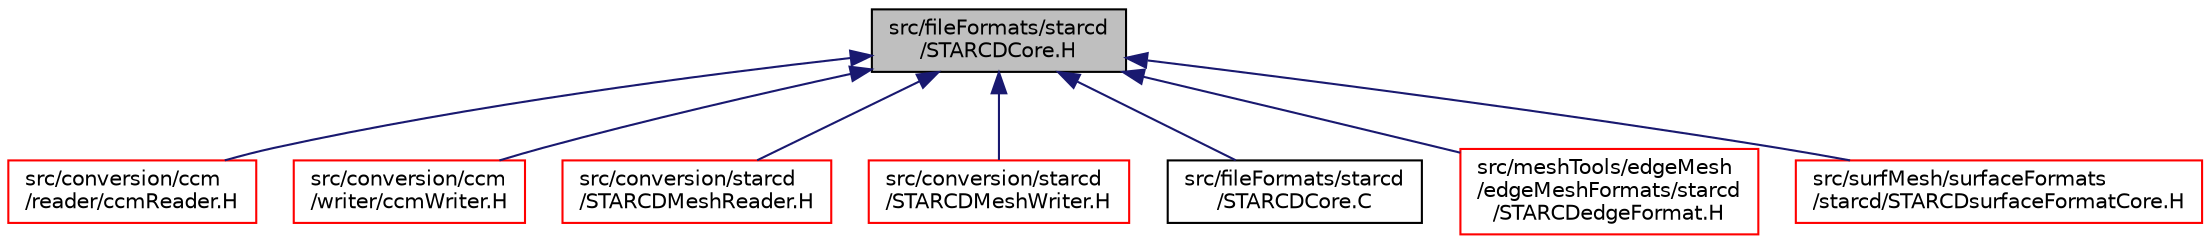 digraph "src/fileFormats/starcd/STARCDCore.H"
{
  bgcolor="transparent";
  edge [fontname="Helvetica",fontsize="10",labelfontname="Helvetica",labelfontsize="10"];
  node [fontname="Helvetica",fontsize="10",shape=record];
  Node1 [label="src/fileFormats/starcd\l/STARCDCore.H",height=0.2,width=0.4,color="black", fillcolor="grey75", style="filled" fontcolor="black"];
  Node1 -> Node2 [dir="back",color="midnightblue",fontsize="10",style="solid",fontname="Helvetica"];
  Node2 [label="src/conversion/ccm\l/reader/ccmReader.H",height=0.2,width=0.4,color="red",URL="$ccmReader_8H.html"];
  Node1 -> Node3 [dir="back",color="midnightblue",fontsize="10",style="solid",fontname="Helvetica"];
  Node3 [label="src/conversion/ccm\l/writer/ccmWriter.H",height=0.2,width=0.4,color="red",URL="$ccmWriter_8H.html"];
  Node1 -> Node4 [dir="back",color="midnightblue",fontsize="10",style="solid",fontname="Helvetica"];
  Node4 [label="src/conversion/starcd\l/STARCDMeshReader.H",height=0.2,width=0.4,color="red",URL="$STARCDMeshReader_8H.html"];
  Node1 -> Node5 [dir="back",color="midnightblue",fontsize="10",style="solid",fontname="Helvetica"];
  Node5 [label="src/conversion/starcd\l/STARCDMeshWriter.H",height=0.2,width=0.4,color="red",URL="$STARCDMeshWriter_8H.html"];
  Node1 -> Node6 [dir="back",color="midnightblue",fontsize="10",style="solid",fontname="Helvetica"];
  Node6 [label="src/fileFormats/starcd\l/STARCDCore.C",height=0.2,width=0.4,color="black",URL="$STARCDCore_8C.html"];
  Node1 -> Node7 [dir="back",color="midnightblue",fontsize="10",style="solid",fontname="Helvetica"];
  Node7 [label="src/meshTools/edgeMesh\l/edgeMeshFormats/starcd\l/STARCDedgeFormat.H",height=0.2,width=0.4,color="red",URL="$STARCDedgeFormat_8H.html"];
  Node1 -> Node8 [dir="back",color="midnightblue",fontsize="10",style="solid",fontname="Helvetica"];
  Node8 [label="src/surfMesh/surfaceFormats\l/starcd/STARCDsurfaceFormatCore.H",height=0.2,width=0.4,color="red",URL="$STARCDsurfaceFormatCore_8H.html"];
}
